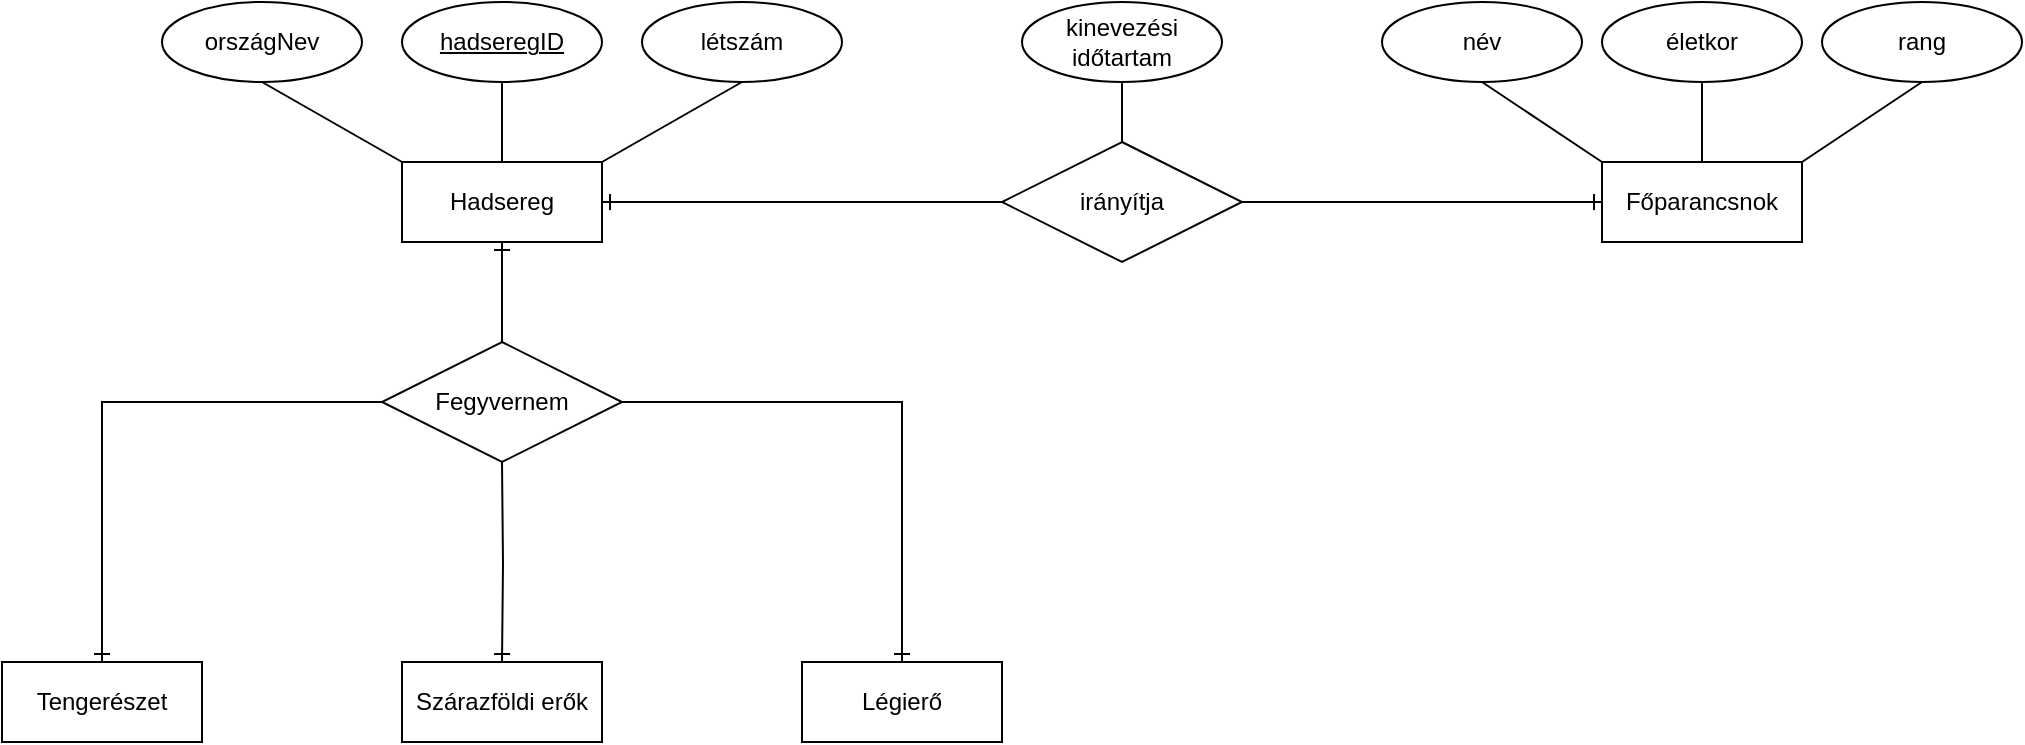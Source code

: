<mxfile version="20.4.1" type="github">
  <diagram id="C5RBs43oDa-KdzZeNtuy" name="Page-1">
    <mxGraphModel dx="1422" dy="1194" grid="1" gridSize="10" guides="1" tooltips="1" connect="1" arrows="1" fold="1" page="0" pageScale="1" pageWidth="827" pageHeight="1169" math="0" shadow="0">
      <root>
        <mxCell id="WIyWlLk6GJQsqaUBKTNV-0" />
        <mxCell id="WIyWlLk6GJQsqaUBKTNV-1" parent="WIyWlLk6GJQsqaUBKTNV-0" />
        <mxCell id="_7Anegimoyhtmtky0yuV-0" value="Hadsereg" style="whiteSpace=wrap;html=1;align=center;" vertex="1" parent="WIyWlLk6GJQsqaUBKTNV-1">
          <mxGeometry x="320" y="40" width="100" height="40" as="geometry" />
        </mxCell>
        <mxCell id="_7Anegimoyhtmtky0yuV-1" value="országNev" style="ellipse;whiteSpace=wrap;html=1;align=center;" vertex="1" parent="WIyWlLk6GJQsqaUBKTNV-1">
          <mxGeometry x="200" y="-40" width="100" height="40" as="geometry" />
        </mxCell>
        <mxCell id="_7Anegimoyhtmtky0yuV-3" value="létszám" style="ellipse;whiteSpace=wrap;html=1;align=center;" vertex="1" parent="WIyWlLk6GJQsqaUBKTNV-1">
          <mxGeometry x="440" y="-40" width="100" height="40" as="geometry" />
        </mxCell>
        <mxCell id="_7Anegimoyhtmtky0yuV-4" value="" style="fontSize=12;html=1;endArrow=ERone;endFill=1;rounded=0;entryX=0.5;entryY=0;entryDx=0;entryDy=0;edgeStyle=orthogonalEdgeStyle;" edge="1" parent="WIyWlLk6GJQsqaUBKTNV-1" target="_7Anegimoyhtmtky0yuV-6">
          <mxGeometry width="100" height="100" relative="1" as="geometry">
            <mxPoint x="370" y="190" as="sourcePoint" />
            <mxPoint x="370" y="200" as="targetPoint" />
          </mxGeometry>
        </mxCell>
        <mxCell id="_7Anegimoyhtmtky0yuV-6" value="Szárazföldi erők" style="whiteSpace=wrap;html=1;align=center;" vertex="1" parent="WIyWlLk6GJQsqaUBKTNV-1">
          <mxGeometry x="320" y="290" width="100" height="40" as="geometry" />
        </mxCell>
        <mxCell id="_7Anegimoyhtmtky0yuV-7" value="Légierő" style="whiteSpace=wrap;html=1;align=center;" vertex="1" parent="WIyWlLk6GJQsqaUBKTNV-1">
          <mxGeometry x="520" y="290" width="100" height="40" as="geometry" />
        </mxCell>
        <mxCell id="_7Anegimoyhtmtky0yuV-9" value="" style="edgeStyle=orthogonalEdgeStyle;fontSize=12;html=1;endArrow=ERone;endFill=1;rounded=0;entryX=0.5;entryY=0;entryDx=0;entryDy=0;exitX=1;exitY=0.5;exitDx=0;exitDy=0;" edge="1" parent="WIyWlLk6GJQsqaUBKTNV-1" source="_7Anegimoyhtmtky0yuV-15" target="_7Anegimoyhtmtky0yuV-7">
          <mxGeometry width="100" height="100" relative="1" as="geometry">
            <mxPoint x="420" y="185" as="sourcePoint" />
            <mxPoint x="460" y="170" as="targetPoint" />
          </mxGeometry>
        </mxCell>
        <mxCell id="_7Anegimoyhtmtky0yuV-10" value="Tengerészet" style="whiteSpace=wrap;html=1;align=center;" vertex="1" parent="WIyWlLk6GJQsqaUBKTNV-1">
          <mxGeometry x="120" y="290" width="100" height="40" as="geometry" />
        </mxCell>
        <mxCell id="_7Anegimoyhtmtky0yuV-11" value="" style="edgeStyle=orthogonalEdgeStyle;fontSize=12;html=1;endArrow=ERone;endFill=1;rounded=0;entryX=0.5;entryY=0;entryDx=0;entryDy=0;exitX=0;exitY=0.5;exitDx=0;exitDy=0;" edge="1" parent="WIyWlLk6GJQsqaUBKTNV-1" source="_7Anegimoyhtmtky0yuV-15" target="_7Anegimoyhtmtky0yuV-10">
          <mxGeometry width="100" height="100" relative="1" as="geometry">
            <mxPoint x="320" y="185" as="sourcePoint" />
            <mxPoint x="460" y="170" as="targetPoint" />
          </mxGeometry>
        </mxCell>
        <mxCell id="_7Anegimoyhtmtky0yuV-12" value="" style="endArrow=none;html=1;rounded=0;exitX=0.5;exitY=1;exitDx=0;exitDy=0;entryX=0;entryY=0;entryDx=0;entryDy=0;" edge="1" parent="WIyWlLk6GJQsqaUBKTNV-1" source="_7Anegimoyhtmtky0yuV-1" target="_7Anegimoyhtmtky0yuV-0">
          <mxGeometry relative="1" as="geometry">
            <mxPoint x="330" y="220" as="sourcePoint" />
            <mxPoint x="490" y="220" as="targetPoint" />
          </mxGeometry>
        </mxCell>
        <mxCell id="_7Anegimoyhtmtky0yuV-13" value="" style="endArrow=none;html=1;rounded=0;exitX=0.5;exitY=1;exitDx=0;exitDy=0;entryX=0.5;entryY=0;entryDx=0;entryDy=0;" edge="1" parent="WIyWlLk6GJQsqaUBKTNV-1" source="_7Anegimoyhtmtky0yuV-25" target="_7Anegimoyhtmtky0yuV-0">
          <mxGeometry relative="1" as="geometry">
            <mxPoint x="370" as="sourcePoint" />
            <mxPoint x="490" y="220" as="targetPoint" />
          </mxGeometry>
        </mxCell>
        <mxCell id="_7Anegimoyhtmtky0yuV-14" value="" style="endArrow=none;html=1;rounded=0;entryX=0.5;entryY=1;entryDx=0;entryDy=0;exitX=1;exitY=0;exitDx=0;exitDy=0;" edge="1" parent="WIyWlLk6GJQsqaUBKTNV-1" source="_7Anegimoyhtmtky0yuV-0" target="_7Anegimoyhtmtky0yuV-3">
          <mxGeometry relative="1" as="geometry">
            <mxPoint x="330" y="220" as="sourcePoint" />
            <mxPoint x="490" y="220" as="targetPoint" />
          </mxGeometry>
        </mxCell>
        <mxCell id="_7Anegimoyhtmtky0yuV-15" value="Fegyvernem" style="shape=rhombus;perimeter=rhombusPerimeter;whiteSpace=wrap;html=1;align=center;" vertex="1" parent="WIyWlLk6GJQsqaUBKTNV-1">
          <mxGeometry x="310" y="130" width="120" height="60" as="geometry" />
        </mxCell>
        <mxCell id="_7Anegimoyhtmtky0yuV-18" value="" style="edgeStyle=orthogonalEdgeStyle;fontSize=12;html=1;endArrow=ERone;endFill=1;rounded=0;exitX=0.5;exitY=0;exitDx=0;exitDy=0;entryX=0.5;entryY=1;entryDx=0;entryDy=0;" edge="1" parent="WIyWlLk6GJQsqaUBKTNV-1" source="_7Anegimoyhtmtky0yuV-15" target="_7Anegimoyhtmtky0yuV-0">
          <mxGeometry width="100" height="100" relative="1" as="geometry">
            <mxPoint x="360" y="270" as="sourcePoint" />
            <mxPoint x="460" y="170" as="targetPoint" />
          </mxGeometry>
        </mxCell>
        <mxCell id="_7Anegimoyhtmtky0yuV-19" value="Főparancsnok" style="whiteSpace=wrap;html=1;align=center;" vertex="1" parent="WIyWlLk6GJQsqaUBKTNV-1">
          <mxGeometry x="920" y="40" width="100" height="40" as="geometry" />
        </mxCell>
        <mxCell id="_7Anegimoyhtmtky0yuV-20" value="irányítja" style="shape=rhombus;perimeter=rhombusPerimeter;whiteSpace=wrap;html=1;align=center;" vertex="1" parent="WIyWlLk6GJQsqaUBKTNV-1">
          <mxGeometry x="620" y="30" width="120" height="60" as="geometry" />
        </mxCell>
        <mxCell id="_7Anegimoyhtmtky0yuV-21" value="" style="edgeStyle=orthogonalEdgeStyle;fontSize=12;html=1;endArrow=ERone;endFill=1;rounded=0;exitX=0;exitY=0.5;exitDx=0;exitDy=0;entryX=1;entryY=0.5;entryDx=0;entryDy=0;" edge="1" parent="WIyWlLk6GJQsqaUBKTNV-1" source="_7Anegimoyhtmtky0yuV-20" target="_7Anegimoyhtmtky0yuV-0">
          <mxGeometry width="100" height="100" relative="1" as="geometry">
            <mxPoint x="360" y="370" as="sourcePoint" />
            <mxPoint x="460" y="270" as="targetPoint" />
          </mxGeometry>
        </mxCell>
        <mxCell id="_7Anegimoyhtmtky0yuV-22" value="" style="edgeStyle=orthogonalEdgeStyle;fontSize=12;html=1;endArrow=ERone;endFill=1;rounded=0;exitX=1;exitY=0.5;exitDx=0;exitDy=0;entryX=0;entryY=0.5;entryDx=0;entryDy=0;" edge="1" parent="WIyWlLk6GJQsqaUBKTNV-1" source="_7Anegimoyhtmtky0yuV-20" target="_7Anegimoyhtmtky0yuV-19">
          <mxGeometry width="100" height="100" relative="1" as="geometry">
            <mxPoint x="360" y="370" as="sourcePoint" />
            <mxPoint x="460" y="270" as="targetPoint" />
          </mxGeometry>
        </mxCell>
        <mxCell id="_7Anegimoyhtmtky0yuV-24" value="kinevezési időtartam" style="ellipse;whiteSpace=wrap;html=1;align=center;" vertex="1" parent="WIyWlLk6GJQsqaUBKTNV-1">
          <mxGeometry x="630" y="-40" width="100" height="40" as="geometry" />
        </mxCell>
        <mxCell id="_7Anegimoyhtmtky0yuV-25" value="hadseregID" style="ellipse;whiteSpace=wrap;html=1;align=center;fontStyle=4;" vertex="1" parent="WIyWlLk6GJQsqaUBKTNV-1">
          <mxGeometry x="320" y="-40" width="100" height="40" as="geometry" />
        </mxCell>
        <mxCell id="_7Anegimoyhtmtky0yuV-26" value="" style="endArrow=none;html=1;rounded=0;entryX=0.5;entryY=0;entryDx=0;entryDy=0;exitX=0.5;exitY=1;exitDx=0;exitDy=0;" edge="1" parent="WIyWlLk6GJQsqaUBKTNV-1" source="_7Anegimoyhtmtky0yuV-24" target="_7Anegimoyhtmtky0yuV-20">
          <mxGeometry relative="1" as="geometry">
            <mxPoint x="570" y="320" as="sourcePoint" />
            <mxPoint x="730" y="320" as="targetPoint" />
          </mxGeometry>
        </mxCell>
        <mxCell id="_7Anegimoyhtmtky0yuV-27" value="név" style="ellipse;whiteSpace=wrap;html=1;align=center;" vertex="1" parent="WIyWlLk6GJQsqaUBKTNV-1">
          <mxGeometry x="810" y="-40" width="100" height="40" as="geometry" />
        </mxCell>
        <mxCell id="_7Anegimoyhtmtky0yuV-28" value="életkor" style="ellipse;whiteSpace=wrap;html=1;align=center;" vertex="1" parent="WIyWlLk6GJQsqaUBKTNV-1">
          <mxGeometry x="920" y="-40" width="100" height="40" as="geometry" />
        </mxCell>
        <mxCell id="_7Anegimoyhtmtky0yuV-29" value="rang" style="ellipse;whiteSpace=wrap;html=1;align=center;" vertex="1" parent="WIyWlLk6GJQsqaUBKTNV-1">
          <mxGeometry x="1030" y="-40" width="100" height="40" as="geometry" />
        </mxCell>
        <mxCell id="_7Anegimoyhtmtky0yuV-30" value="" style="endArrow=none;html=1;rounded=0;entryX=0.5;entryY=1;entryDx=0;entryDy=0;exitX=0;exitY=0;exitDx=0;exitDy=0;" edge="1" parent="WIyWlLk6GJQsqaUBKTNV-1" source="_7Anegimoyhtmtky0yuV-19" target="_7Anegimoyhtmtky0yuV-27">
          <mxGeometry relative="1" as="geometry">
            <mxPoint x="570" y="210" as="sourcePoint" />
            <mxPoint x="730" y="210" as="targetPoint" />
          </mxGeometry>
        </mxCell>
        <mxCell id="_7Anegimoyhtmtky0yuV-31" value="" style="endArrow=none;html=1;rounded=0;entryX=0.5;entryY=1;entryDx=0;entryDy=0;exitX=0.5;exitY=0;exitDx=0;exitDy=0;" edge="1" parent="WIyWlLk6GJQsqaUBKTNV-1" source="_7Anegimoyhtmtky0yuV-19" target="_7Anegimoyhtmtky0yuV-28">
          <mxGeometry relative="1" as="geometry">
            <mxPoint x="570" y="210" as="sourcePoint" />
            <mxPoint x="730" y="210" as="targetPoint" />
          </mxGeometry>
        </mxCell>
        <mxCell id="_7Anegimoyhtmtky0yuV-32" value="" style="endArrow=none;html=1;rounded=0;entryX=0.5;entryY=1;entryDx=0;entryDy=0;exitX=1;exitY=0;exitDx=0;exitDy=0;" edge="1" parent="WIyWlLk6GJQsqaUBKTNV-1" source="_7Anegimoyhtmtky0yuV-19" target="_7Anegimoyhtmtky0yuV-29">
          <mxGeometry relative="1" as="geometry">
            <mxPoint x="570" y="210" as="sourcePoint" />
            <mxPoint x="730" y="210" as="targetPoint" />
          </mxGeometry>
        </mxCell>
      </root>
    </mxGraphModel>
  </diagram>
</mxfile>
